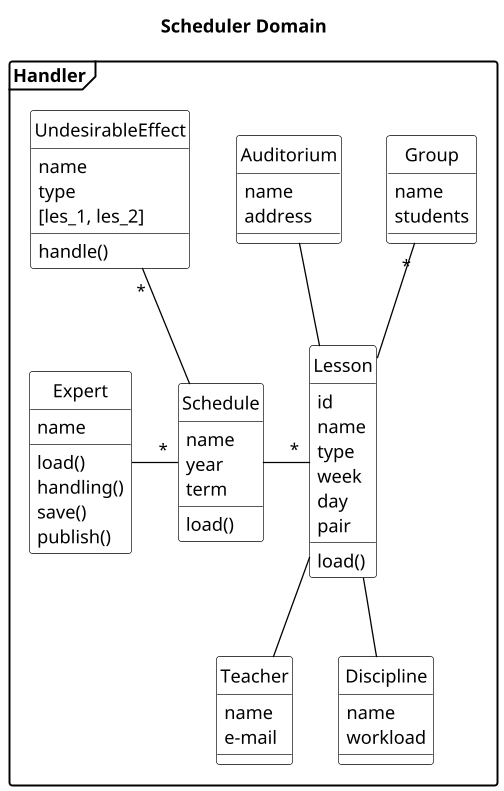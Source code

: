 PlantUML
@startuml
title Scheduler Domain
skinparam class {
BackgroundColor White
ArrowColor Black
BorderColor Black
}
skinparam object {
BackgroundColor White
ArrowColor Black
BorderColor Black
}
hide circle
'hide members
scale 1.3
skinparam DefaultTextAlignment left
skinparam shadowing false
'skinparam monochrome true
skinparam packageStyle frame

package Handler {

class UndesirableEffect{
name
type
[les_1, les_2]
handle()
}

class Expert{
name
load()
handling()
save()
publish()
}
class Schedule{
name
year
term
'week_1_date
load()
}
class Lesson{
id
name
type
week
day
pair
'face-to-face
'begin
'finish
load()
}
class Teacher{
name
e-mail
}
class Discipline{
name
workload
}
'class Pair {
'id
'begin
'finish
'}
'class Student{
'id
'e-mail
'}
class Group{
name
students
}
'class Building {
'name
'}
class Auditorium {
name
address
}
'class Transfer {
'route
'time
'}
Expert -"*" Schedule
Schedule -"*" Lesson
UndesirableEffect "*"--Schedule
Group "*"-- Lesson
Lesson --Teacher
Lesson -- Discipline
'Pair "*"-- Schedule
Auditorium  --  Lesson
'Building -- Auditorium
'Building "2"-"1" Transfer
'Group -"*" Student
'Lesson --Transfer
@enduml

Смысл терминов:
workload - нагрузка
UndesirableEffect - Предупреждение
Error – Ошибка
Schedule - Расписание
   term - семестр
Lesson – Занятие
   face-to-face - очное
Pair -  Пара
Group - Группа
Student - Студент
Building  - Корпус
Auditorium - Аудитория
Transfer  - Трансфер
Route – маршрут
Discipline - Дисциплина
Teacher - Преподаватель
Expert - Эксперт
    handling - обработка
Route – маршрут





